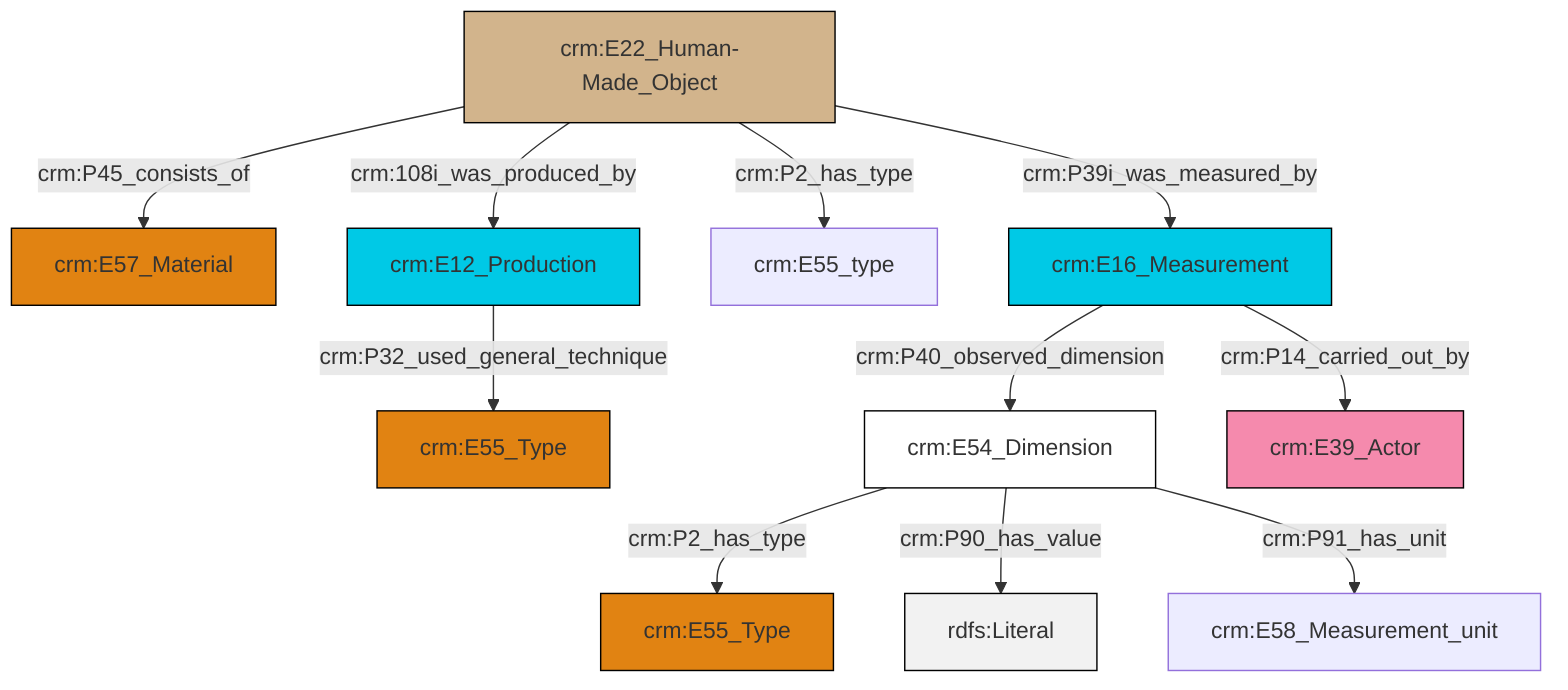 graph TD
classDef Literal fill:#f2f2f2,stroke:#000000;
classDef CRM_Entity fill:#FFFFFF,stroke:#000000;
classDef Temporal_Entity fill:#00C9E6, stroke:#000000;
classDef Type fill:#E18312, stroke:#000000;
classDef Time-Span fill:#2C9C91, stroke:#000000;
classDef Appellation fill:#FFEB7F, stroke:#000000;
classDef Place fill:#008836, stroke:#000000;
classDef Persistent_Item fill:#B266B2, stroke:#000000;
classDef Conceptual_Object fill:#FFD700, stroke:#000000;
classDef Physical_Thing fill:#D2B48C, stroke:#000000;
classDef Actor fill:#f58aad, stroke:#000000;
classDef PC_Classes fill:#4ce600, stroke:#000000;
classDef Multi fill:#cccccc,stroke:#000000;

2["crm:E12_Production"]:::Temporal_Entity -->|crm:P32_used_general_technique| 3["crm:E55_Type"]:::Type
5["crm:E22_Human-Made_Object"]:::Physical_Thing -->|crm:P2_has_type| 6["crm:E55_type"]:::Default
7["crm:E16_Measurement"]:::Temporal_Entity -->|crm:P40_observed_dimension| 8["crm:E54_Dimension"]:::CRM_Entity
5["crm:E22_Human-Made_Object"]:::Physical_Thing -->|crm:P45_consists_of| 0["crm:E57_Material"]:::Type
8["crm:E54_Dimension"]:::CRM_Entity -->|crm:P2_has_type| 9["crm:E55_Type"]:::Type
8["crm:E54_Dimension"]:::CRM_Entity -->|crm:P90_has_value| 10[rdfs:Literal]:::Literal
8["crm:E54_Dimension"]:::CRM_Entity -->|crm:P91_has_unit| 12["crm:E58_Measurement_unit"]:::Default
5["crm:E22_Human-Made_Object"]:::Physical_Thing -->|crm:P39i_was_measured_by| 7["crm:E16_Measurement"]:::Temporal_Entity
7["crm:E16_Measurement"]:::Temporal_Entity -->|crm:P14_carried_out_by| 17["crm:E39_Actor"]:::Actor
5["crm:E22_Human-Made_Object"]:::Physical_Thing -->|crm:108i_was_produced_by| 2["crm:E12_Production"]:::Temporal_Entity